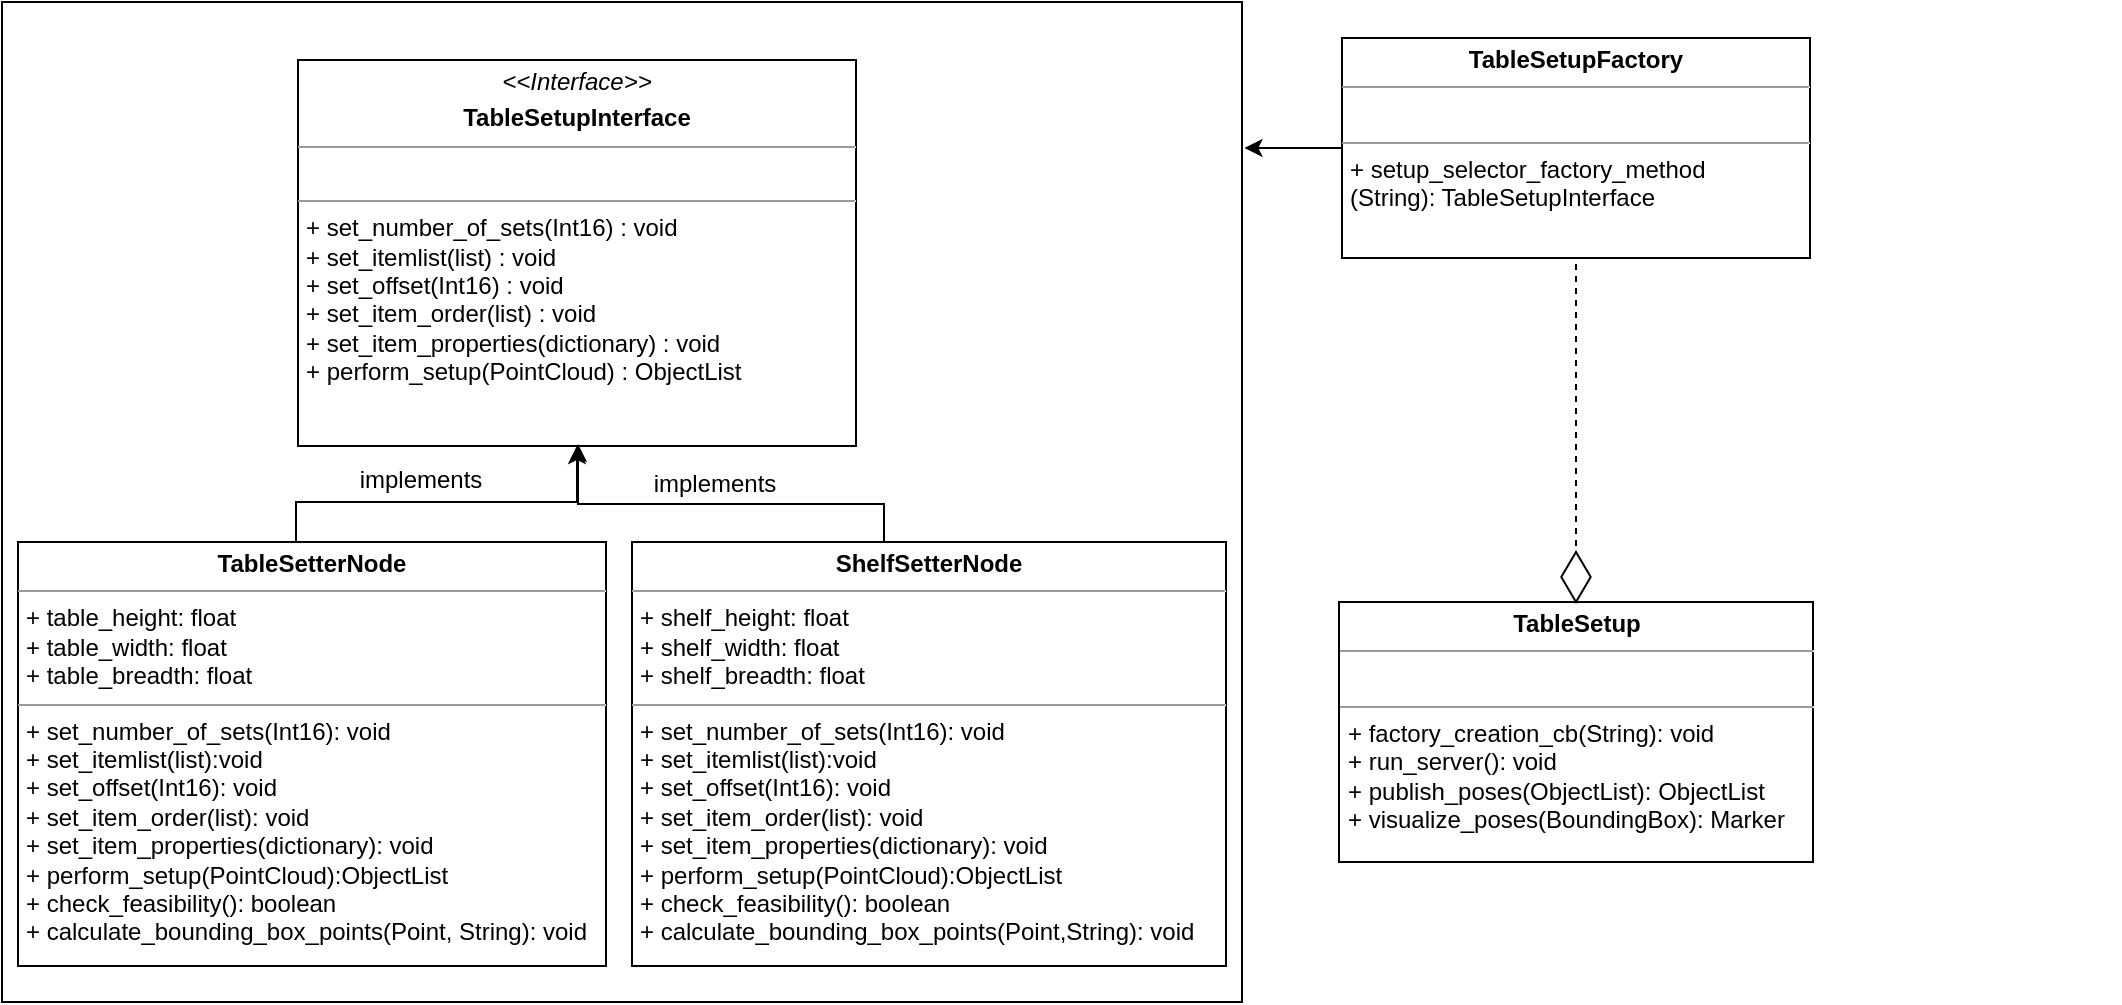 <mxfile version="10.8.4" type="device"><diagram id="AJaOMI6d6SWYFAG83DJQ" name="Page-1"><mxGraphModel dx="1327" dy="778" grid="1" gridSize="10" guides="1" tooltips="1" connect="1" arrows="1" fold="1" page="1" pageScale="1" pageWidth="827" pageHeight="1169" math="0" shadow="0"><root><mxCell id="0"/><mxCell id="1" parent="0"/><mxCell id="ezIVdjZd0Ycd3XgmS6tY-2" value="" style="rounded=0;whiteSpace=wrap;html=1;" parent="1" vertex="1"><mxGeometry x="120" y="60" width="620" height="500" as="geometry"/></mxCell><mxCell id="h_jqP3_PrUdmeZju96KA-33" value="" style="group" parent="1" vertex="1" connectable="0"><mxGeometry x="269" y="72" width="910" height="480" as="geometry"/></mxCell><mxCell id="h_jqP3_PrUdmeZju96KA-18" value="" style="group" parent="h_jqP3_PrUdmeZju96KA-33" vertex="1" connectable="0"><mxGeometry width="910" height="480" as="geometry"/></mxCell><mxCell id="h_jqP3_PrUdmeZju96KA-45" style="edgeStyle=orthogonalEdgeStyle;rounded=0;orthogonalLoop=1;jettySize=auto;html=1;exitX=0.5;exitY=0;exitDx=0;exitDy=0;entryX=0.5;entryY=1;entryDx=0;entryDy=0;" parent="h_jqP3_PrUdmeZju96KA-18" source="h_jqP3_PrUdmeZju96KA-2" target="h_jqP3_PrUdmeZju96KA-4" edge="1"><mxGeometry relative="1" as="geometry"><Array as="points"><mxPoint x="-2" y="238"/><mxPoint x="139" y="238"/></Array></mxGeometry></mxCell><mxCell id="h_jqP3_PrUdmeZju96KA-2" value="&lt;p style=&quot;margin: 0px ; margin-top: 4px ; text-align: center&quot;&gt;&lt;b&gt;TableSetterNode&lt;/b&gt;&lt;/p&gt;&lt;hr size=&quot;1&quot;&gt;&lt;p style=&quot;margin: 0px ; margin-left: 4px&quot;&gt;+ table_height: float&lt;/p&gt;&lt;p style=&quot;margin: 0px ; margin-left: 4px&quot;&gt;+ table_width: float&lt;/p&gt;&lt;p style=&quot;margin: 0px ; margin-left: 4px&quot;&gt;+ table_breadth: float&lt;/p&gt;&lt;hr size=&quot;1&quot;&gt;&lt;p style=&quot;margin: 0px ; margin-left: 4px&quot;&gt;+ set_number_of_sets(Int16): void&lt;/p&gt;&lt;p style=&quot;margin: 0px ; margin-left: 4px&quot;&gt;+ set_itemlist(list):void&lt;/p&gt;&lt;p style=&quot;margin: 0px ; margin-left: 4px&quot;&gt;+ set_offset(Int16): void&lt;/p&gt;&lt;p style=&quot;margin: 0px ; margin-left: 4px&quot;&gt;+ set_item_order(list): void&lt;/p&gt;&lt;p style=&quot;margin: 0px ; margin-left: 4px&quot;&gt;+ set_item_properties(dictionary): void&lt;/p&gt;&lt;p style=&quot;margin: 0px ; margin-left: 4px&quot;&gt;+ perform_setup(PointCloud):ObjectList&lt;/p&gt;&lt;p style=&quot;margin: 0px ; margin-left: 4px&quot;&gt;+ check_feasibility(): boolean&lt;/p&gt;&lt;p style=&quot;margin: 0px ; margin-left: 4px&quot;&gt;+ calculate_bounding_box_points(Point, String): void&lt;br&gt;&lt;/p&gt;&lt;p&gt;&lt;br&gt;&lt;/p&gt;" style="verticalAlign=top;align=left;overflow=fill;fontSize=12;fontFamily=Helvetica;html=1;" parent="h_jqP3_PrUdmeZju96KA-18" vertex="1"><mxGeometry x="-141" y="258" width="294" height="212" as="geometry"/></mxCell><mxCell id="h_jqP3_PrUdmeZju96KA-4" value="&lt;p style=&quot;margin: 0px ; margin-top: 4px ; text-align: center&quot;&gt;&lt;i&gt;&amp;lt;&amp;lt;Interface&amp;gt;&amp;gt;&lt;/i&gt;&lt;/p&gt;&lt;p style=&quot;margin: 0px ; margin-top: 4px ; text-align: center&quot;&gt;&lt;b&gt;TableSetupInterface&lt;/b&gt;&lt;/p&gt;&lt;hr size=&quot;1&quot;&gt;&lt;p style=&quot;margin: 0px ; margin-left: 4px&quot;&gt;&lt;br&gt;&lt;/p&gt;&lt;hr size=&quot;1&quot;&gt;&lt;p style=&quot;margin: 0px ; margin-left: 4px&quot;&gt;+ set_number_of_sets(Int16) : void&lt;br&gt;+ set_itemlist(list) : void&lt;/p&gt;&lt;p style=&quot;margin: 0px ; margin-left: 4px&quot;&gt;+ set_offset(Int16) : void&lt;/p&gt;&lt;p style=&quot;margin: 0px ; margin-left: 4px&quot;&gt;+ set_item_order(list) : void&lt;/p&gt;&lt;p style=&quot;margin: 0px ; margin-left: 4px&quot;&gt;+ set_item_properties(dictionary) : void&lt;/p&gt;&lt;p style=&quot;margin: 0px ; margin-left: 4px&quot;&gt;+ perform_setup(PointCloud) : ObjectList&lt;/p&gt;" style="verticalAlign=top;align=left;overflow=fill;fontSize=12;fontFamily=Helvetica;html=1;" parent="h_jqP3_PrUdmeZju96KA-18" vertex="1"><mxGeometry x="-1" y="17" width="279" height="193" as="geometry"/></mxCell><mxCell id="h_jqP3_PrUdmeZju96KA-15" style="edgeStyle=orthogonalEdgeStyle;rounded=0;orthogonalLoop=1;jettySize=auto;html=1;exitX=0.5;exitY=0;exitDx=0;exitDy=0;entryX=0.5;entryY=1;entryDx=0;entryDy=0;" parent="h_jqP3_PrUdmeZju96KA-18" edge="1"><mxGeometry relative="1" as="geometry"><mxPoint x="292" y="259" as="sourcePoint"/><mxPoint x="139" y="209" as="targetPoint"/><Array as="points"><mxPoint x="148" y="239"/><mxPoint x="46" y="239"/></Array></mxGeometry></mxCell><mxCell id="h_jqP3_PrUdmeZju96KA-16" value="implements" style="text;html=1;resizable=0;points=[];align=center;verticalAlign=middle;labelBackgroundColor=#ffffff;" parent="h_jqP3_PrUdmeZju96KA-15" vertex="1" connectable="0"><mxGeometry x="0.326" y="1" relative="1" as="geometry"><mxPoint x="29" y="-11" as="offset"/></mxGeometry></mxCell><mxCell id="h_jqP3_PrUdmeZju96KA-17" value="implements" style="text;html=1;resizable=0;points=[];align=center;verticalAlign=middle;labelBackgroundColor=#ffffff;" parent="h_jqP3_PrUdmeZju96KA-18" vertex="1" connectable="0"><mxGeometry x="38" y="238.0" as="geometry"><mxPoint x="22" y="-11" as="offset"/></mxGeometry></mxCell><mxCell id="h_jqP3_PrUdmeZju96KA-21" value="&lt;p style=&quot;margin: 0px ; margin-top: 4px ; text-align: center&quot;&gt;&lt;b&gt;ShelfSetterNode&lt;/b&gt;&lt;/p&gt;&lt;hr size=&quot;1&quot;&gt;&lt;p style=&quot;margin: 0px ; margin-left: 4px&quot;&gt;+ shelf_height: float&lt;/p&gt;&lt;p style=&quot;margin: 0px ; margin-left: 4px&quot;&gt;+ shelf_width: float&lt;/p&gt;&lt;p style=&quot;margin: 0px ; margin-left: 4px&quot;&gt;+ shelf_breadth: float&lt;/p&gt;&lt;hr size=&quot;1&quot;&gt;&lt;p style=&quot;margin: 0px ; margin-left: 4px&quot;&gt;+ set_number_of_sets(Int16): void&lt;/p&gt;&lt;p style=&quot;margin: 0px ; margin-left: 4px&quot;&gt;+ set_itemlist(list):void&lt;/p&gt;&lt;p style=&quot;margin: 0px ; margin-left: 4px&quot;&gt;+ set_offset(Int16): void&lt;/p&gt;&lt;p style=&quot;margin: 0px ; margin-left: 4px&quot;&gt;+ set_item_order(list): void&lt;/p&gt;&lt;p style=&quot;margin: 0px ; margin-left: 4px&quot;&gt;+ set_item_properties(dictionary): void&lt;/p&gt;&lt;p style=&quot;margin: 0px ; margin-left: 4px&quot;&gt;+ perform_setup(PointCloud):ObjectList&lt;/p&gt;&lt;p style=&quot;margin: 0px ; margin-left: 4px&quot;&gt;+ check_feasibility(): boolean&lt;/p&gt;&lt;p style=&quot;margin: 0px ; margin-left: 4px&quot;&gt;+ calculate_bounding_box_points(Point,String): void&lt;br&gt;&lt;/p&gt;" style="verticalAlign=top;align=left;overflow=fill;fontSize=12;fontFamily=Helvetica;html=1;" parent="h_jqP3_PrUdmeZju96KA-18" vertex="1"><mxGeometry x="166" y="258" width="297" height="212" as="geometry"/></mxCell><mxCell id="h_jqP3_PrUdmeZju96KA-32" value="" style="group" parent="h_jqP3_PrUdmeZju96KA-33" vertex="1" connectable="0"><mxGeometry x="119" y="28" width="734" height="390" as="geometry"/></mxCell><mxCell id="h_jqP3_PrUdmeZju96KA-5" value="&lt;p style=&quot;margin: 0px ; margin-top: 4px ; text-align: center&quot;&gt;&lt;b&gt;TableSetupFactory&lt;/b&gt;&lt;/p&gt;&lt;hr size=&quot;1&quot;&gt;&lt;p style=&quot;margin: 0px ; margin-left: 4px&quot;&gt;&lt;br&gt;&lt;/p&gt;&lt;hr size=&quot;1&quot;&gt;&lt;p style=&quot;margin: 0px ; margin-left: 4px&quot;&gt;+ setup_selector_factory_method&lt;/p&gt;&lt;p style=&quot;margin: 0px ; margin-left: 4px&quot;&gt;(String): TableSetupInterface&lt;/p&gt;" style="verticalAlign=top;align=left;overflow=fill;fontSize=12;fontFamily=Helvetica;html=1;" parent="h_jqP3_PrUdmeZju96KA-32" vertex="1"><mxGeometry x="402" y="-22" width="234" height="110" as="geometry"/></mxCell><mxCell id="h_jqP3_PrUdmeZju96KA-6" value="&lt;p style=&quot;margin: 0px ; margin-top: 4px ; text-align: center&quot;&gt;&lt;b&gt;TableSetup&lt;/b&gt;&lt;/p&gt;&lt;hr size=&quot;1&quot;&gt;&lt;p style=&quot;margin: 0px ; margin-left: 4px&quot;&gt;&lt;br&gt;&lt;/p&gt;&lt;hr size=&quot;1&quot;&gt;&lt;p style=&quot;margin: 0px ; margin-left: 4px&quot;&gt;+ factory_creation_cb(String): void&lt;/p&gt;&lt;p style=&quot;margin: 0px ; margin-left: 4px&quot;&gt;+ run_server(): void&lt;/p&gt;&lt;p style=&quot;margin: 0px ; margin-left: 4px&quot;&gt;+ publish_poses(ObjectList): ObjectList&lt;/p&gt;&lt;p style=&quot;margin: 0px ; margin-left: 4px&quot;&gt;+ visualize_poses(BoundingBox): Marker&lt;/p&gt;" style="verticalAlign=top;align=left;overflow=fill;fontSize=12;fontFamily=Helvetica;html=1;" parent="h_jqP3_PrUdmeZju96KA-32" vertex="1"><mxGeometry x="400.5" y="260" width="237" height="130" as="geometry"/></mxCell><mxCell id="ezIVdjZd0Ycd3XgmS6tY-4" value="" style="endArrow=diamondThin;endFill=0;endSize=24;html=1;dashed=1;" parent="h_jqP3_PrUdmeZju96KA-32" edge="1"><mxGeometry width="160" relative="1" as="geometry"><mxPoint x="519" y="91" as="sourcePoint"/><mxPoint x="519" y="261" as="targetPoint"/></mxGeometry></mxCell><mxCell id="ezIVdjZd0Ycd3XgmS6tY-5" style="edgeStyle=orthogonalEdgeStyle;rounded=0;orthogonalLoop=1;jettySize=auto;html=1;exitX=0;exitY=0.5;exitDx=0;exitDy=0;entryX=1.002;entryY=0.146;entryDx=0;entryDy=0;entryPerimeter=0;endArrow=classic;endFill=1;" parent="1" source="h_jqP3_PrUdmeZju96KA-5" target="ezIVdjZd0Ycd3XgmS6tY-2" edge="1"><mxGeometry relative="1" as="geometry"/></mxCell></root></mxGraphModel></diagram></mxfile>